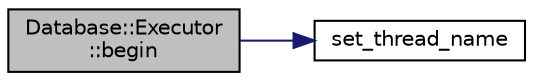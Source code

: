 digraph "Database::Executor::begin"
{
 // LATEX_PDF_SIZE
  edge [fontname="Helvetica",fontsize="10",labelfontname="Helvetica",labelfontsize="10"];
  node [fontname="Helvetica",fontsize="10",shape=record];
  rankdir="LR";
  Node1 [label="Database::Executor\l::begin",height=0.2,width=0.4,color="black", fillcolor="grey75", style="filled", fontcolor="black",tooltip=" "];
  Node1 -> Node2 [color="midnightblue",fontsize="10",style="solid",fontname="Helvetica"];
  Node2 [label="set_thread_name",height=0.2,width=0.4,color="black", fillcolor="white", style="filled",URL="$thread__utils__null_8cpp.html#a88561cf36fee132a8aba79c6d5d2377f",tooltip=" "];
}
